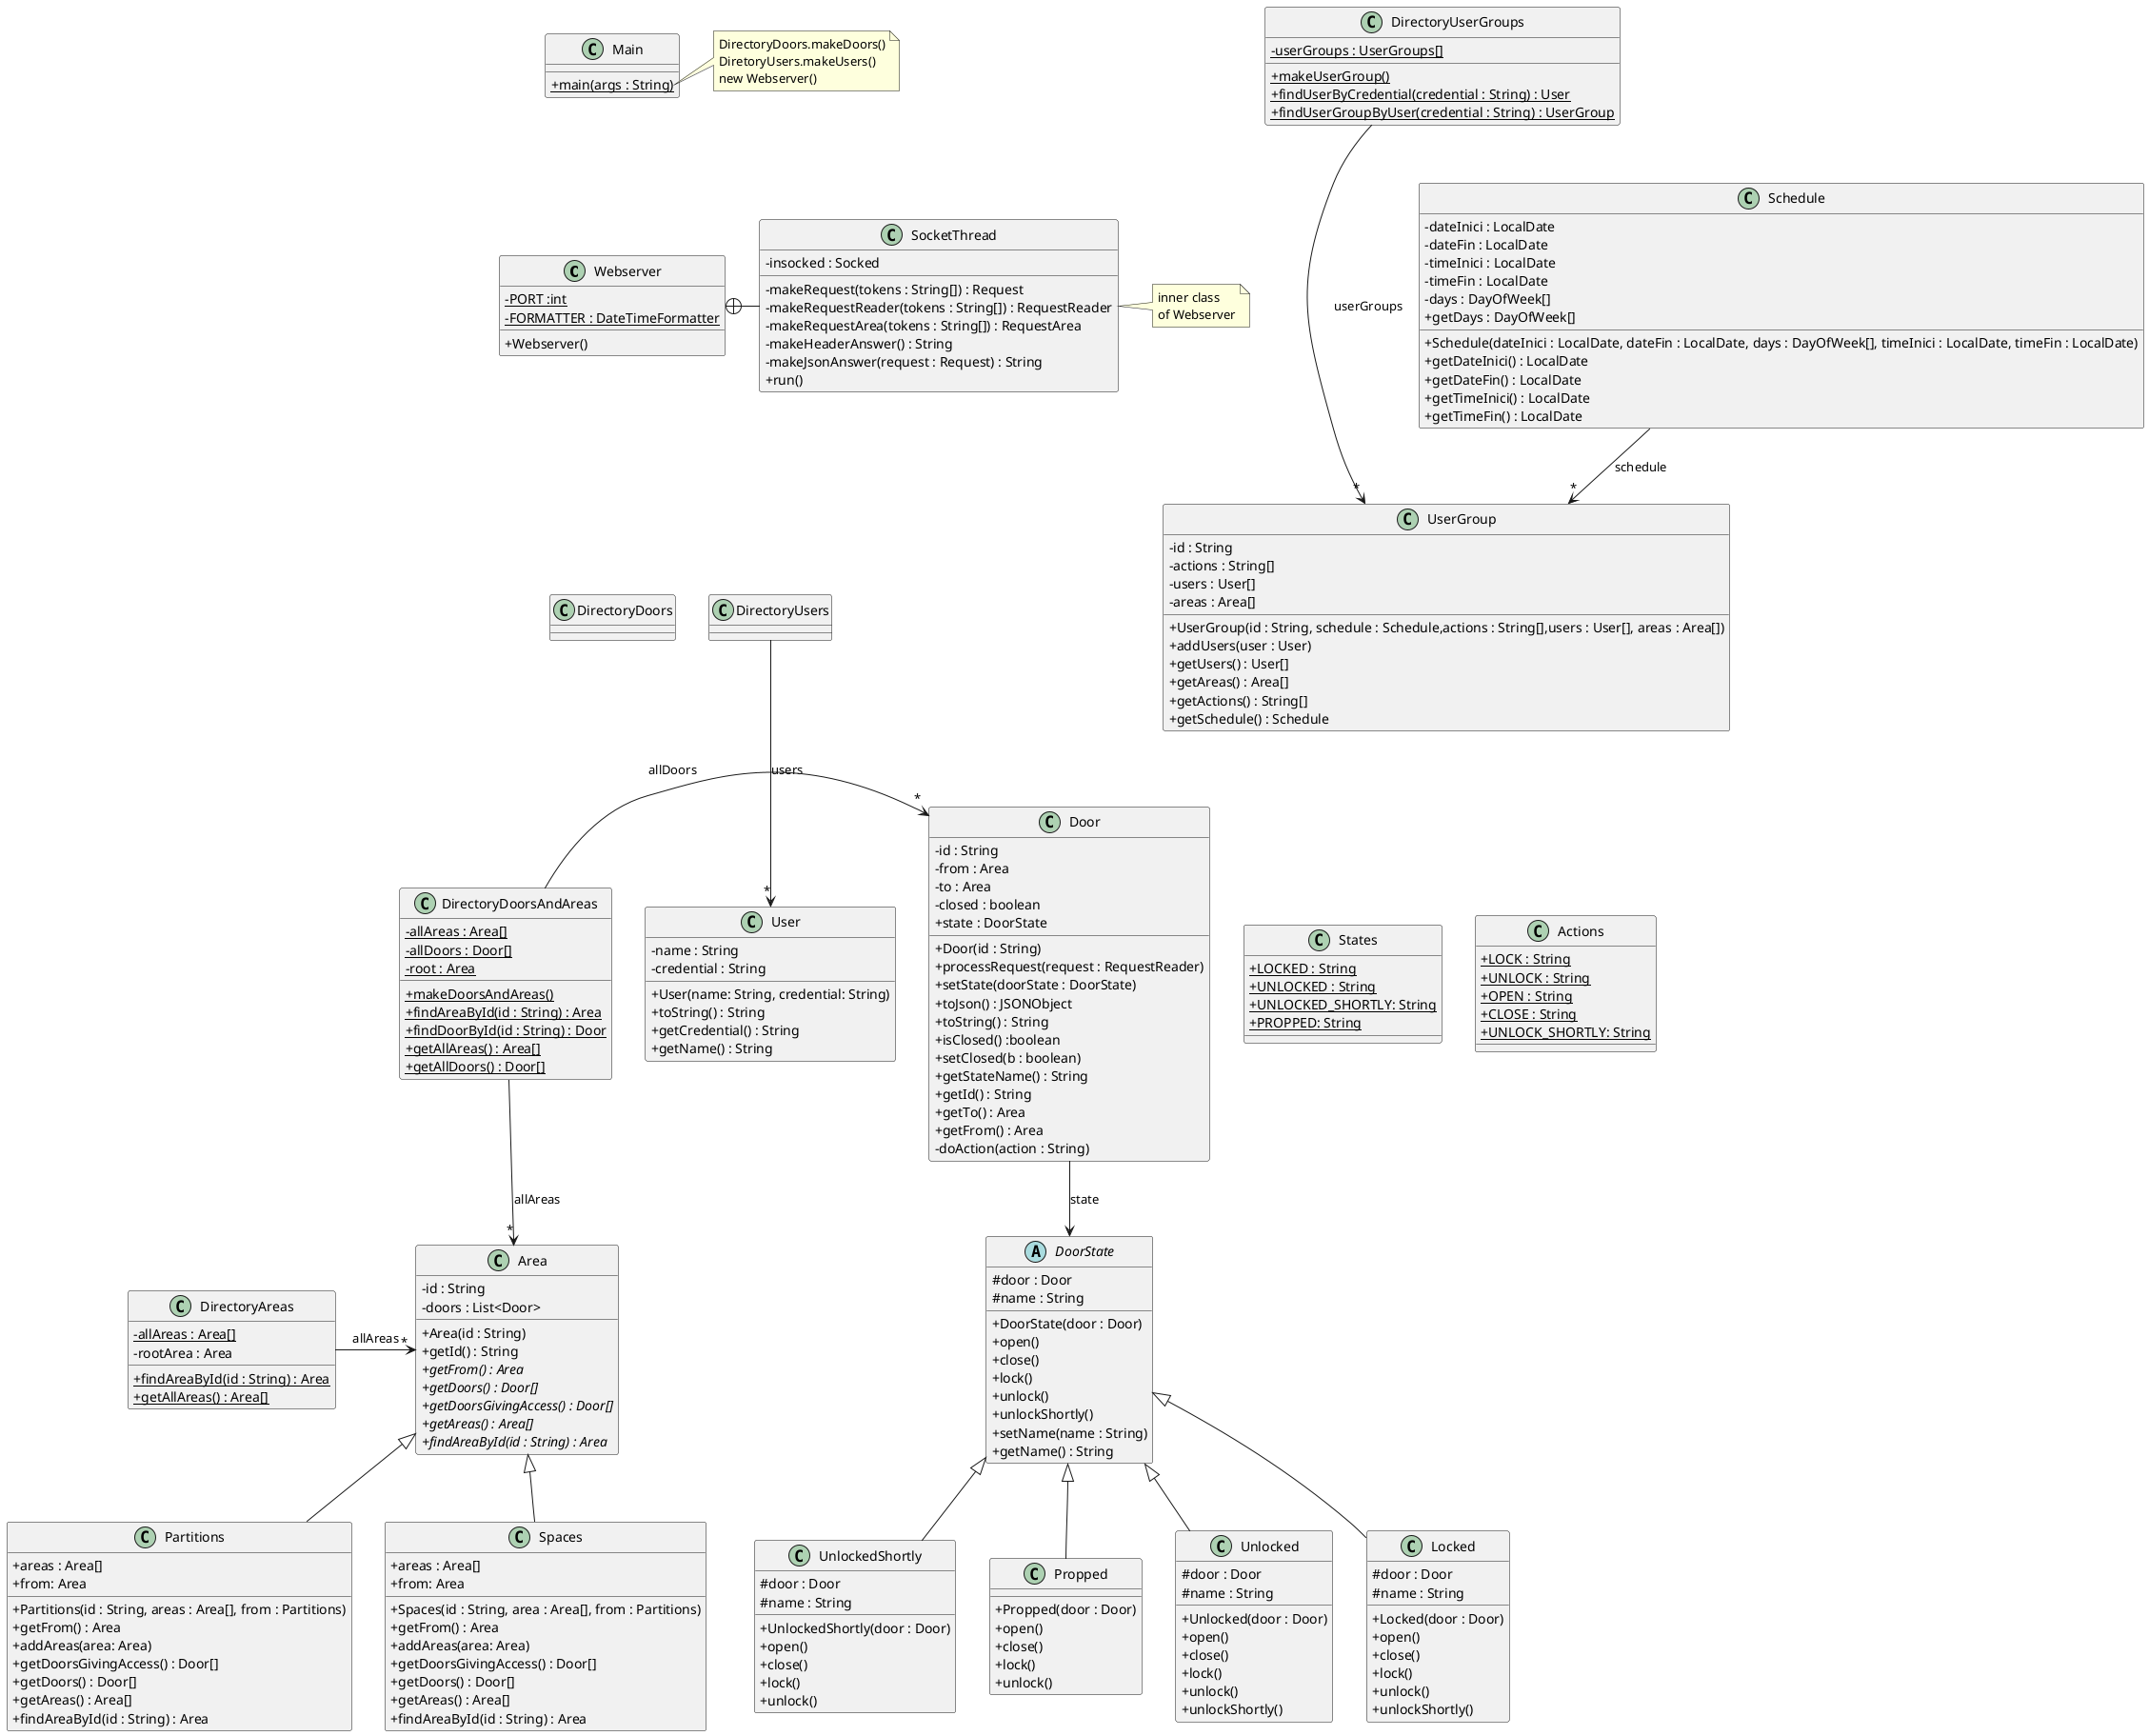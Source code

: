 @startuml
'https://plantuml.com/class-diagram
skinparam classAttributeIconSize 0

class Webserver {
- {static} PORT :int
- {static} FORMATTER : DateTimeFormatter
+ Webserver()
}

class SocketThread {
- insocked : Socked
- makeRequest(tokens : String[]) : Request
- makeRequestReader(tokens : String[]) : RequestReader
- makeRequestArea(tokens : String[]) : RequestArea
- makeHeaderAnswer() : String
- makeJsonAnswer(request : Request) : String
+ run()
}

Webserver +-right- SocketThread

note right of SocketThread
inner class
of Webserver
end note

class DirectoryUserGroups {
- {static} userGroups : UserGroups[]
+ {static} makeUserGroup()
+ {static} findUserByCredential(credential : String) : User
+ {static} findUserGroupByUser(credential : String) : UserGroup
}

class UserGroup {
- id : String
- actions : String[]
- users : User[]
- areas : Area[]
+ UserGroup(id : String, schedule : Schedule,actions : String[],users : User[], areas : Area[])
+ addUsers(user : User)
+ getUsers() : User[]
+ getAreas() : Area[]
+ getActions() : String[]
+ getSchedule() : Schedule

}
DirectoryUserGroups --> "*" UserGroup : "userGroups"
DirectoryUsers --> "*" User : "users"
Schedule --> "*" UserGroup : schedule

class Door {
- id : String
- from : Area
- to : Area
- closed : boolean
+ state : DoorState
+ Door(id : String)
+ processRequest(request : RequestReader)
+ setState(doorState : DoorState)
+ toJson() : JSONObject
+ toString() : String
+ isClosed() :boolean
+ setClosed(b : boolean)
+ getStateName() : String
+ getId() : String
+ getTo() : Area
+ getFrom() : Area
- doAction(action : String)
}

abstract class DoorState{
#door : Door
#name : String
+ DoorState(door : Door)
+ open()
+ close()
+ lock()
+ unlock()
+ unlockShortly()
+ setName(name : String)
+ getName() : String
}

class Unlocked extends DoorState {
#door : Door
#name : String
+ Unlocked(door : Door)
+ open()
+ close()
+ lock()
+ unlock()
+ unlockShortly()
}

class Locked extends DoorState {
#door : Door
#name : String
+ Locked(door : Door)
+ open()
+ close()
+ lock()
+ unlock()
+ unlockShortly()
}

class UnlockedShortly extends DoorState {
#door : Door
#name : String
+ UnlockedShortly(door : Door)
+ open()
+ close()
+ lock()
+ unlock()
}

class States {
+ {static} LOCKED : String
+ {static} UNLOCKED : String
+ {static} UNLOCKED_SHORTLY: String
+ {static} PROPPED: String
}

class Actions {
+ {static} LOCK : String
+ {static} UNLOCK : String
+ {static} OPEN : String
+ {static} CLOSE : String
+ {static} UNLOCK_SHORTLY: String
}

class User {
- name : String
- credential : String
+ User(name: String, credential: String)
+ toString() : String
+ getCredential() : String
+ getName() : String
}


class Area {
- id : String
- doors : List<Door>
+ Area(id : String)
+ getId() : String
+ {abstract} getFrom() : Area
+ {abstract} getDoors() : Door[]
+ {abstract} getDoorsGivingAccess() : Door[]
+ {abstract} getAreas() : Area[]
+ {abstract} findAreaById(id : String) : Area
}

class Partitions extends Area {
+ areas : Area[]
+ from: Area
+ Partitions(id : String, areas : Area[], from : Partitions)
+ getFrom() : Area
+ addAreas(area: Area)
+ getDoorsGivingAccess() : Door[]
+ getDoors() : Door[]
+ getAreas() : Area[]
+ findAreaById(id : String) : Area
}

class Propped extends DoorState {
+ Propped(door : Door)
+ open()
+ close()
+ lock()
+ unlock()
}

class Schedule {
- dateInici : LocalDate
- dateFin : LocalDate
- timeInici : LocalDate
- timeFin : LocalDate
- days : DayOfWeek[]
+ Schedule(dateInici : LocalDate, dateFin : LocalDate, days : DayOfWeek[], timeInici : LocalDate, timeFin : LocalDate)
+ getDateInici() : LocalDate
+ getDateFin() : LocalDate
+ getTimeInici() : LocalDate
+ getTimeFin() : LocalDate
+ getDays : DayOfWeek[]
}

class Spaces extends Area {
+ areas : Area[]
+ from: Area
+ Spaces(id : String, area : Area[], from : Partitions)
+  getFrom() : Area
+ addAreas(area: Area)
+ getDoorsGivingAccess() : Door[]
+ getDoors() : Door[]
+ getAreas() : Area[]
+ findAreaById(id : String) : Area
}

class DirectoryAreas {
- {static} allAreas : Area[]
- rootArea : Area
+ {static} findAreaById(id : String) : Area
+ {static} getAllAreas() : Area[]
}

DirectoryAreas --> "*" Area : "allAreas"

class DirectoryDoorsAndAreas {
- {static} allAreas : Area[]
- {static} allDoors : Door[]
- {static} root : Area
+ {static} makeDoorsAndAreas()
+ {static} findAreaById(id : String) : Area
+ {static} findDoorById(id : String) : Door
+ {static} getAllAreas() : Area[]
+ {static} getAllDoors() : Door[]
}
DirectoryDoorsAndAreas --> "*" Area : "allAreas"
DirectoryDoorsAndAreas --> "*" Door : "allDoors"


class Main {
+ {static} main(args : String)
}

note right of Main::main
DirectoryDoors.makeDoors()
DiretoryUsers.makeUsers()
new Webserver()
end note

DirectoryUserGroups -[hidden]down- Schedule
DirectoryDoorsAndAreas -[hidden]left- Door
DirectoryAreas -[hidden]right- Area
Area -[hidden]up- User
Main -[hidden]down- Webserver
Webserver -[hidden]down- DirectoryDoors
DirectoryDoors -[hidden]right- DirectoryUsers
Door -down-> DoorState : state
Door -[hidden]right- States
States -[hidden]right- Actions
@enduml